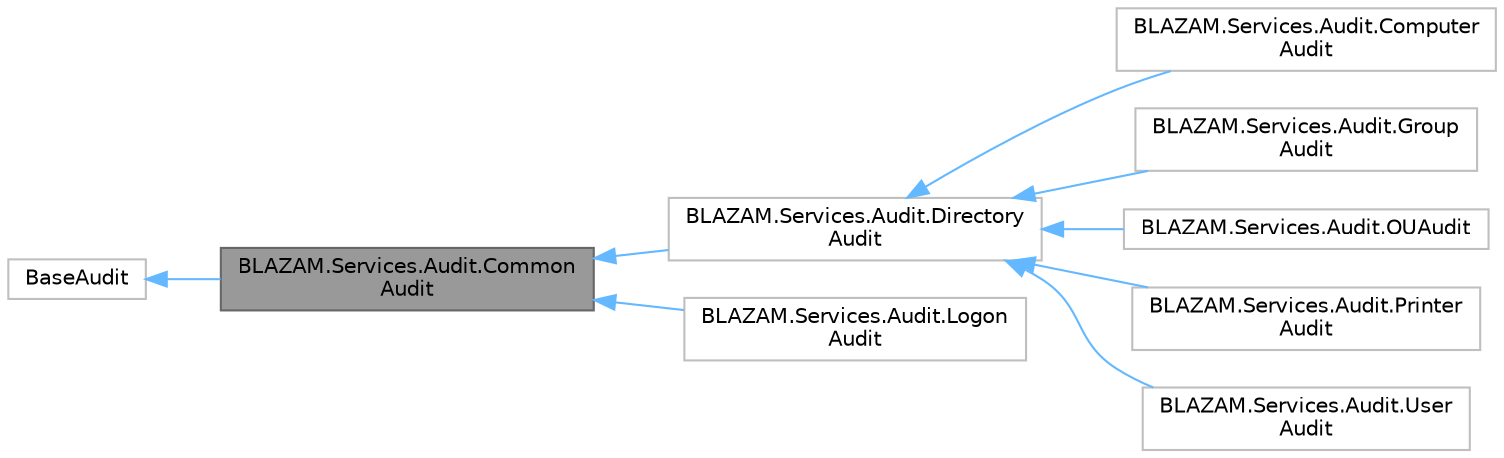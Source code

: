 digraph "BLAZAM.Services.Audit.CommonAudit"
{
 // LATEX_PDF_SIZE
  bgcolor="transparent";
  edge [fontname=Helvetica,fontsize=10,labelfontname=Helvetica,labelfontsize=10];
  node [fontname=Helvetica,fontsize=10,shape=box,height=0.2,width=0.4];
  rankdir="LR";
  Node1 [id="Node000001",label="BLAZAM.Services.Audit.Common\lAudit",height=0.2,width=0.4,color="gray40", fillcolor="grey60", style="filled", fontcolor="black",tooltip=" "];
  Node2 -> Node1 [id="edge9_Node000001_Node000002",dir="back",color="steelblue1",style="solid",tooltip=" "];
  Node2 [id="Node000002",label="BaseAudit",height=0.2,width=0.4,color="grey75", fillcolor="white", style="filled",URL="$class_b_l_a_z_a_m_1_1_services_1_1_audit_1_1_base_audit.html",tooltip=" "];
  Node1 -> Node3 [id="edge10_Node000001_Node000003",dir="back",color="steelblue1",style="solid",tooltip=" "];
  Node3 [id="Node000003",label="BLAZAM.Services.Audit.Directory\lAudit",height=0.2,width=0.4,color="grey75", fillcolor="white", style="filled",URL="$class_b_l_a_z_a_m_1_1_services_1_1_audit_1_1_directory_audit.html",tooltip=" "];
  Node3 -> Node4 [id="edge11_Node000003_Node000004",dir="back",color="steelblue1",style="solid",tooltip=" "];
  Node4 [id="Node000004",label="BLAZAM.Services.Audit.Computer\lAudit",height=0.2,width=0.4,color="grey75", fillcolor="white", style="filled",URL="$class_b_l_a_z_a_m_1_1_services_1_1_audit_1_1_computer_audit.html",tooltip=" "];
  Node3 -> Node5 [id="edge12_Node000003_Node000005",dir="back",color="steelblue1",style="solid",tooltip=" "];
  Node5 [id="Node000005",label="BLAZAM.Services.Audit.Group\lAudit",height=0.2,width=0.4,color="grey75", fillcolor="white", style="filled",URL="$class_b_l_a_z_a_m_1_1_services_1_1_audit_1_1_group_audit.html",tooltip=" "];
  Node3 -> Node6 [id="edge13_Node000003_Node000006",dir="back",color="steelblue1",style="solid",tooltip=" "];
  Node6 [id="Node000006",label="BLAZAM.Services.Audit.OUAudit",height=0.2,width=0.4,color="grey75", fillcolor="white", style="filled",URL="$class_b_l_a_z_a_m_1_1_services_1_1_audit_1_1_o_u_audit.html",tooltip=" "];
  Node3 -> Node7 [id="edge14_Node000003_Node000007",dir="back",color="steelblue1",style="solid",tooltip=" "];
  Node7 [id="Node000007",label="BLAZAM.Services.Audit.Printer\lAudit",height=0.2,width=0.4,color="grey75", fillcolor="white", style="filled",URL="$class_b_l_a_z_a_m_1_1_services_1_1_audit_1_1_printer_audit.html",tooltip=" "];
  Node3 -> Node8 [id="edge15_Node000003_Node000008",dir="back",color="steelblue1",style="solid",tooltip=" "];
  Node8 [id="Node000008",label="BLAZAM.Services.Audit.User\lAudit",height=0.2,width=0.4,color="grey75", fillcolor="white", style="filled",URL="$class_b_l_a_z_a_m_1_1_services_1_1_audit_1_1_user_audit.html",tooltip=" "];
  Node1 -> Node9 [id="edge16_Node000001_Node000009",dir="back",color="steelblue1",style="solid",tooltip=" "];
  Node9 [id="Node000009",label="BLAZAM.Services.Audit.Logon\lAudit",height=0.2,width=0.4,color="grey75", fillcolor="white", style="filled",URL="$class_b_l_a_z_a_m_1_1_services_1_1_audit_1_1_logon_audit.html",tooltip=" "];
}
